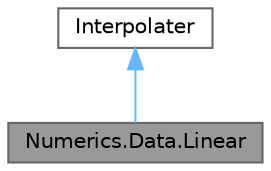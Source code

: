 digraph "Numerics.Data.Linear"
{
 // LATEX_PDF_SIZE
  bgcolor="transparent";
  edge [fontname=Helvetica,fontsize=10,labelfontname=Helvetica,labelfontsize=10];
  node [fontname=Helvetica,fontsize=10,shape=box,height=0.2,width=0.4];
  Node1 [id="Node000001",label="Numerics.Data.Linear",height=0.2,width=0.4,color="gray40", fillcolor="grey60", style="filled", fontcolor="black",tooltip="A class for linear interpolation."];
  Node2 -> Node1 [id="edge1_Node000001_Node000002",dir="back",color="steelblue1",style="solid",tooltip=" "];
  Node2 [id="Node000002",label="Interpolater",height=0.2,width=0.4,color="gray40", fillcolor="white", style="filled",URL="$class_numerics_1_1_data_1_1_interpolater.html",tooltip="A base class for interpolation."];
}
